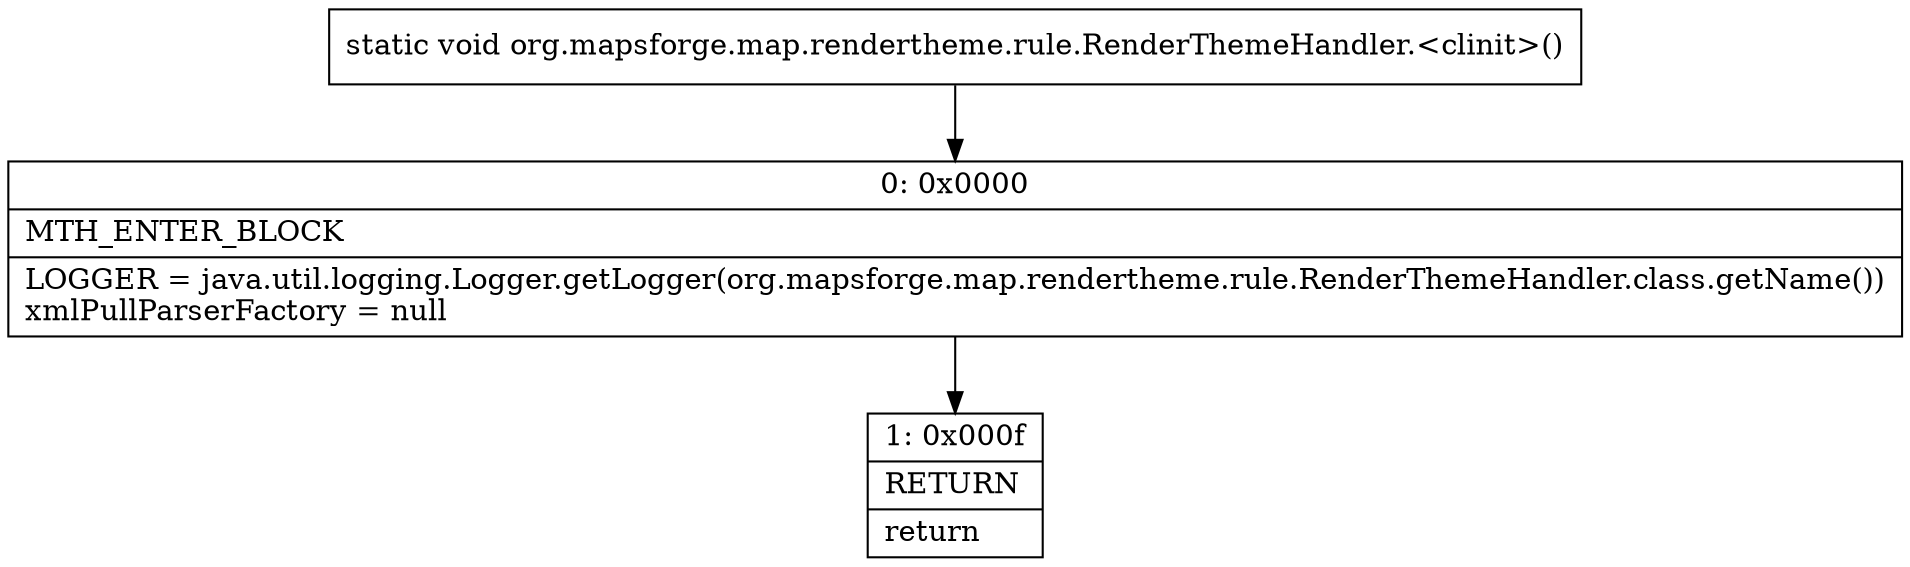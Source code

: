 digraph "CFG fororg.mapsforge.map.rendertheme.rule.RenderThemeHandler.\<clinit\>()V" {
Node_0 [shape=record,label="{0\:\ 0x0000|MTH_ENTER_BLOCK\l|LOGGER = java.util.logging.Logger.getLogger(org.mapsforge.map.rendertheme.rule.RenderThemeHandler.class.getName())\lxmlPullParserFactory = null\l}"];
Node_1 [shape=record,label="{1\:\ 0x000f|RETURN\l|return\l}"];
MethodNode[shape=record,label="{static void org.mapsforge.map.rendertheme.rule.RenderThemeHandler.\<clinit\>() }"];
MethodNode -> Node_0;
Node_0 -> Node_1;
}

